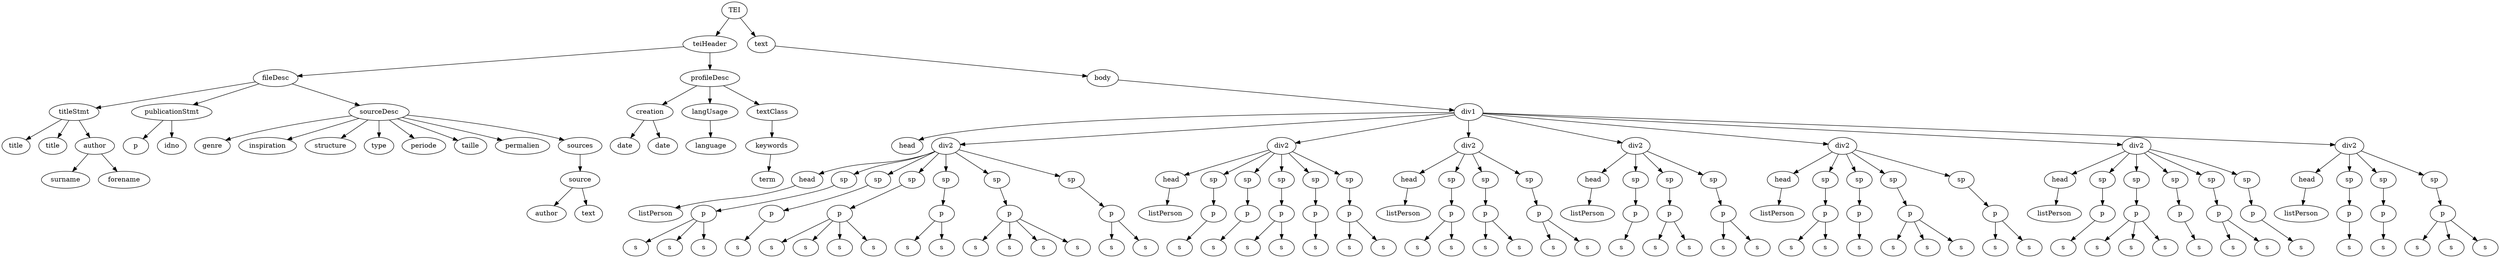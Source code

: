 digraph Tree {
	"t0" [label = "TEI"];
	"t1" [label = "teiHeader"];
	"t2" [label = "fileDesc"];
	"t3" [label = "titleStmt"];
	"t4" [label = "title"];
	"t5" [label = "title"];
	"t6" [label = "author"];
	"t7" [label = "surname"];
	"t8" [label = "forename"];
	"t9" [label = "publicationStmt"];
	"t10" [label = "p"];
	"t11" [label = "idno"];
	"t12" [label = "sourceDesc"];
	"t13" [label = "genre"];
	"t14" [label = "inspiration"];
	"t15" [label = "structure"];
	"t16" [label = "type"];
	"t17" [label = "periode"];
	"t18" [label = "taille"];
	"t19" [label = "permalien"];
	"t20" [label = "sources"];
	"t21" [label = "source"];
	"t22" [label = "author"];
	"t23" [label = "text"];
	"t24" [label = "profileDesc"];
	"t25" [label = "creation"];
	"t26" [label = "date"];
	"t27" [label = "date"];
	"t28" [label = "langUsage"];
	"t29" [label = "language"];
	"t30" [label = "textClass"];
	"t31" [label = "keywords"];
	"t32" [label = "term"];
	"t33" [label = "text"];
	"t34" [label = "body"];
	"t35" [label = "div1"];
	"t36" [label = "head"];
	"t37" [label = "div2"];
	"t38" [label = "head"];
	"t39" [label = "listPerson"];
	"t40" [label = "sp"];
	"t41" [label = "p"];
	"t42" [label = "s"];
	"t43" [label = "s"];
	"t44" [label = "s"];
	"t45" [label = "sp"];
	"t46" [label = "p"];
	"t47" [label = "s"];
	"t48" [label = "sp"];
	"t49" [label = "p"];
	"t50" [label = "s"];
	"t51" [label = "s"];
	"t52" [label = "s"];
	"t53" [label = "s"];
	"t54" [label = "sp"];
	"t55" [label = "p"];
	"t56" [label = "s"];
	"t57" [label = "s"];
	"t58" [label = "sp"];
	"t59" [label = "p"];
	"t60" [label = "s"];
	"t61" [label = "s"];
	"t62" [label = "s"];
	"t63" [label = "s"];
	"t64" [label = "sp"];
	"t65" [label = "p"];
	"t66" [label = "s"];
	"t67" [label = "s"];
	"t68" [label = "div2"];
	"t69" [label = "head"];
	"t70" [label = "listPerson"];
	"t71" [label = "sp"];
	"t72" [label = "p"];
	"t73" [label = "s"];
	"t74" [label = "sp"];
	"t75" [label = "p"];
	"t76" [label = "s"];
	"t77" [label = "sp"];
	"t78" [label = "p"];
	"t79" [label = "s"];
	"t80" [label = "s"];
	"t81" [label = "sp"];
	"t82" [label = "p"];
	"t83" [label = "s"];
	"t84" [label = "sp"];
	"t85" [label = "p"];
	"t86" [label = "s"];
	"t87" [label = "s"];
	"t88" [label = "div2"];
	"t89" [label = "head"];
	"t90" [label = "listPerson"];
	"t91" [label = "sp"];
	"t92" [label = "p"];
	"t93" [label = "s"];
	"t94" [label = "s"];
	"t95" [label = "sp"];
	"t96" [label = "p"];
	"t97" [label = "s"];
	"t98" [label = "s"];
	"t99" [label = "sp"];
	"t100" [label = "p"];
	"t101" [label = "s"];
	"t102" [label = "s"];
	"t103" [label = "div2"];
	"t104" [label = "head"];
	"t105" [label = "listPerson"];
	"t106" [label = "sp"];
	"t107" [label = "p"];
	"t108" [label = "s"];
	"t109" [label = "sp"];
	"t110" [label = "p"];
	"t111" [label = "s"];
	"t112" [label = "s"];
	"t113" [label = "sp"];
	"t114" [label = "p"];
	"t115" [label = "s"];
	"t116" [label = "s"];
	"t117" [label = "div2"];
	"t118" [label = "head"];
	"t119" [label = "listPerson"];
	"t120" [label = "sp"];
	"t121" [label = "p"];
	"t122" [label = "s"];
	"t123" [label = "s"];
	"t124" [label = "sp"];
	"t125" [label = "p"];
	"t126" [label = "s"];
	"t127" [label = "sp"];
	"t128" [label = "p"];
	"t129" [label = "s"];
	"t130" [label = "s"];
	"t131" [label = "s"];
	"t132" [label = "sp"];
	"t133" [label = "p"];
	"t134" [label = "s"];
	"t135" [label = "s"];
	"t136" [label = "div2"];
	"t137" [label = "head"];
	"t138" [label = "listPerson"];
	"t139" [label = "sp"];
	"t140" [label = "p"];
	"t141" [label = "s"];
	"t142" [label = "sp"];
	"t143" [label = "p"];
	"t144" [label = "s"];
	"t145" [label = "s"];
	"t146" [label = "s"];
	"t147" [label = "sp"];
	"t148" [label = "p"];
	"t149" [label = "s"];
	"t150" [label = "sp"];
	"t151" [label = "p"];
	"t152" [label = "s"];
	"t153" [label = "s"];
	"t154" [label = "sp"];
	"t155" [label = "p"];
	"t156" [label = "s"];
	"t157" [label = "div2"];
	"t158" [label = "head"];
	"t159" [label = "listPerson"];
	"t160" [label = "sp"];
	"t161" [label = "p"];
	"t162" [label = "s"];
	"t163" [label = "sp"];
	"t164" [label = "p"];
	"t165" [label = "s"];
	"t166" [label = "sp"];
	"t167" [label = "p"];
	"t168" [label = "s"];
	"t169" [label = "s"];
	"t170" [label = "s"];
	"t0" -> "t1";
	"t1" -> "t2";
	"t2" -> "t3";
	"t3" -> "t4";
	"t3" -> "t5";
	"t3" -> "t6";
	"t6" -> "t7";
	"t6" -> "t8";
	"t2" -> "t9";
	"t9" -> "t10";
	"t9" -> "t11";
	"t2" -> "t12";
	"t12" -> "t13";
	"t12" -> "t14";
	"t12" -> "t15";
	"t12" -> "t16";
	"t12" -> "t17";
	"t12" -> "t18";
	"t12" -> "t19";
	"t12" -> "t20";
	"t20" -> "t21";
	"t21" -> "t22";
	"t21" -> "t23";
	"t1" -> "t24";
	"t24" -> "t25";
	"t25" -> "t26";
	"t25" -> "t27";
	"t24" -> "t28";
	"t28" -> "t29";
	"t24" -> "t30";
	"t30" -> "t31";
	"t31" -> "t32";
	"t0" -> "t33";
	"t33" -> "t34";
	"t34" -> "t35";
	"t35" -> "t36";
	"t35" -> "t37";
	"t37" -> "t38";
	"t38" -> "t39";
	"t37" -> "t40";
	"t40" -> "t41";
	"t41" -> "t42";
	"t41" -> "t43";
	"t41" -> "t44";
	"t37" -> "t45";
	"t45" -> "t46";
	"t46" -> "t47";
	"t37" -> "t48";
	"t48" -> "t49";
	"t49" -> "t50";
	"t49" -> "t51";
	"t49" -> "t52";
	"t49" -> "t53";
	"t37" -> "t54";
	"t54" -> "t55";
	"t55" -> "t56";
	"t55" -> "t57";
	"t37" -> "t58";
	"t58" -> "t59";
	"t59" -> "t60";
	"t59" -> "t61";
	"t59" -> "t62";
	"t59" -> "t63";
	"t37" -> "t64";
	"t64" -> "t65";
	"t65" -> "t66";
	"t65" -> "t67";
	"t35" -> "t68";
	"t68" -> "t69";
	"t69" -> "t70";
	"t68" -> "t71";
	"t71" -> "t72";
	"t72" -> "t73";
	"t68" -> "t74";
	"t74" -> "t75";
	"t75" -> "t76";
	"t68" -> "t77";
	"t77" -> "t78";
	"t78" -> "t79";
	"t78" -> "t80";
	"t68" -> "t81";
	"t81" -> "t82";
	"t82" -> "t83";
	"t68" -> "t84";
	"t84" -> "t85";
	"t85" -> "t86";
	"t85" -> "t87";
	"t35" -> "t88";
	"t88" -> "t89";
	"t89" -> "t90";
	"t88" -> "t91";
	"t91" -> "t92";
	"t92" -> "t93";
	"t92" -> "t94";
	"t88" -> "t95";
	"t95" -> "t96";
	"t96" -> "t97";
	"t96" -> "t98";
	"t88" -> "t99";
	"t99" -> "t100";
	"t100" -> "t101";
	"t100" -> "t102";
	"t35" -> "t103";
	"t103" -> "t104";
	"t104" -> "t105";
	"t103" -> "t106";
	"t106" -> "t107";
	"t107" -> "t108";
	"t103" -> "t109";
	"t109" -> "t110";
	"t110" -> "t111";
	"t110" -> "t112";
	"t103" -> "t113";
	"t113" -> "t114";
	"t114" -> "t115";
	"t114" -> "t116";
	"t35" -> "t117";
	"t117" -> "t118";
	"t118" -> "t119";
	"t117" -> "t120";
	"t120" -> "t121";
	"t121" -> "t122";
	"t121" -> "t123";
	"t117" -> "t124";
	"t124" -> "t125";
	"t125" -> "t126";
	"t117" -> "t127";
	"t127" -> "t128";
	"t128" -> "t129";
	"t128" -> "t130";
	"t128" -> "t131";
	"t117" -> "t132";
	"t132" -> "t133";
	"t133" -> "t134";
	"t133" -> "t135";
	"t35" -> "t136";
	"t136" -> "t137";
	"t137" -> "t138";
	"t136" -> "t139";
	"t139" -> "t140";
	"t140" -> "t141";
	"t136" -> "t142";
	"t142" -> "t143";
	"t143" -> "t144";
	"t143" -> "t145";
	"t143" -> "t146";
	"t136" -> "t147";
	"t147" -> "t148";
	"t148" -> "t149";
	"t136" -> "t150";
	"t150" -> "t151";
	"t151" -> "t152";
	"t151" -> "t153";
	"t136" -> "t154";
	"t154" -> "t155";
	"t155" -> "t156";
	"t35" -> "t157";
	"t157" -> "t158";
	"t158" -> "t159";
	"t157" -> "t160";
	"t160" -> "t161";
	"t161" -> "t162";
	"t157" -> "t163";
	"t163" -> "t164";
	"t164" -> "t165";
	"t157" -> "t166";
	"t166" -> "t167";
	"t167" -> "t168";
	"t167" -> "t169";
	"t167" -> "t170";
}
